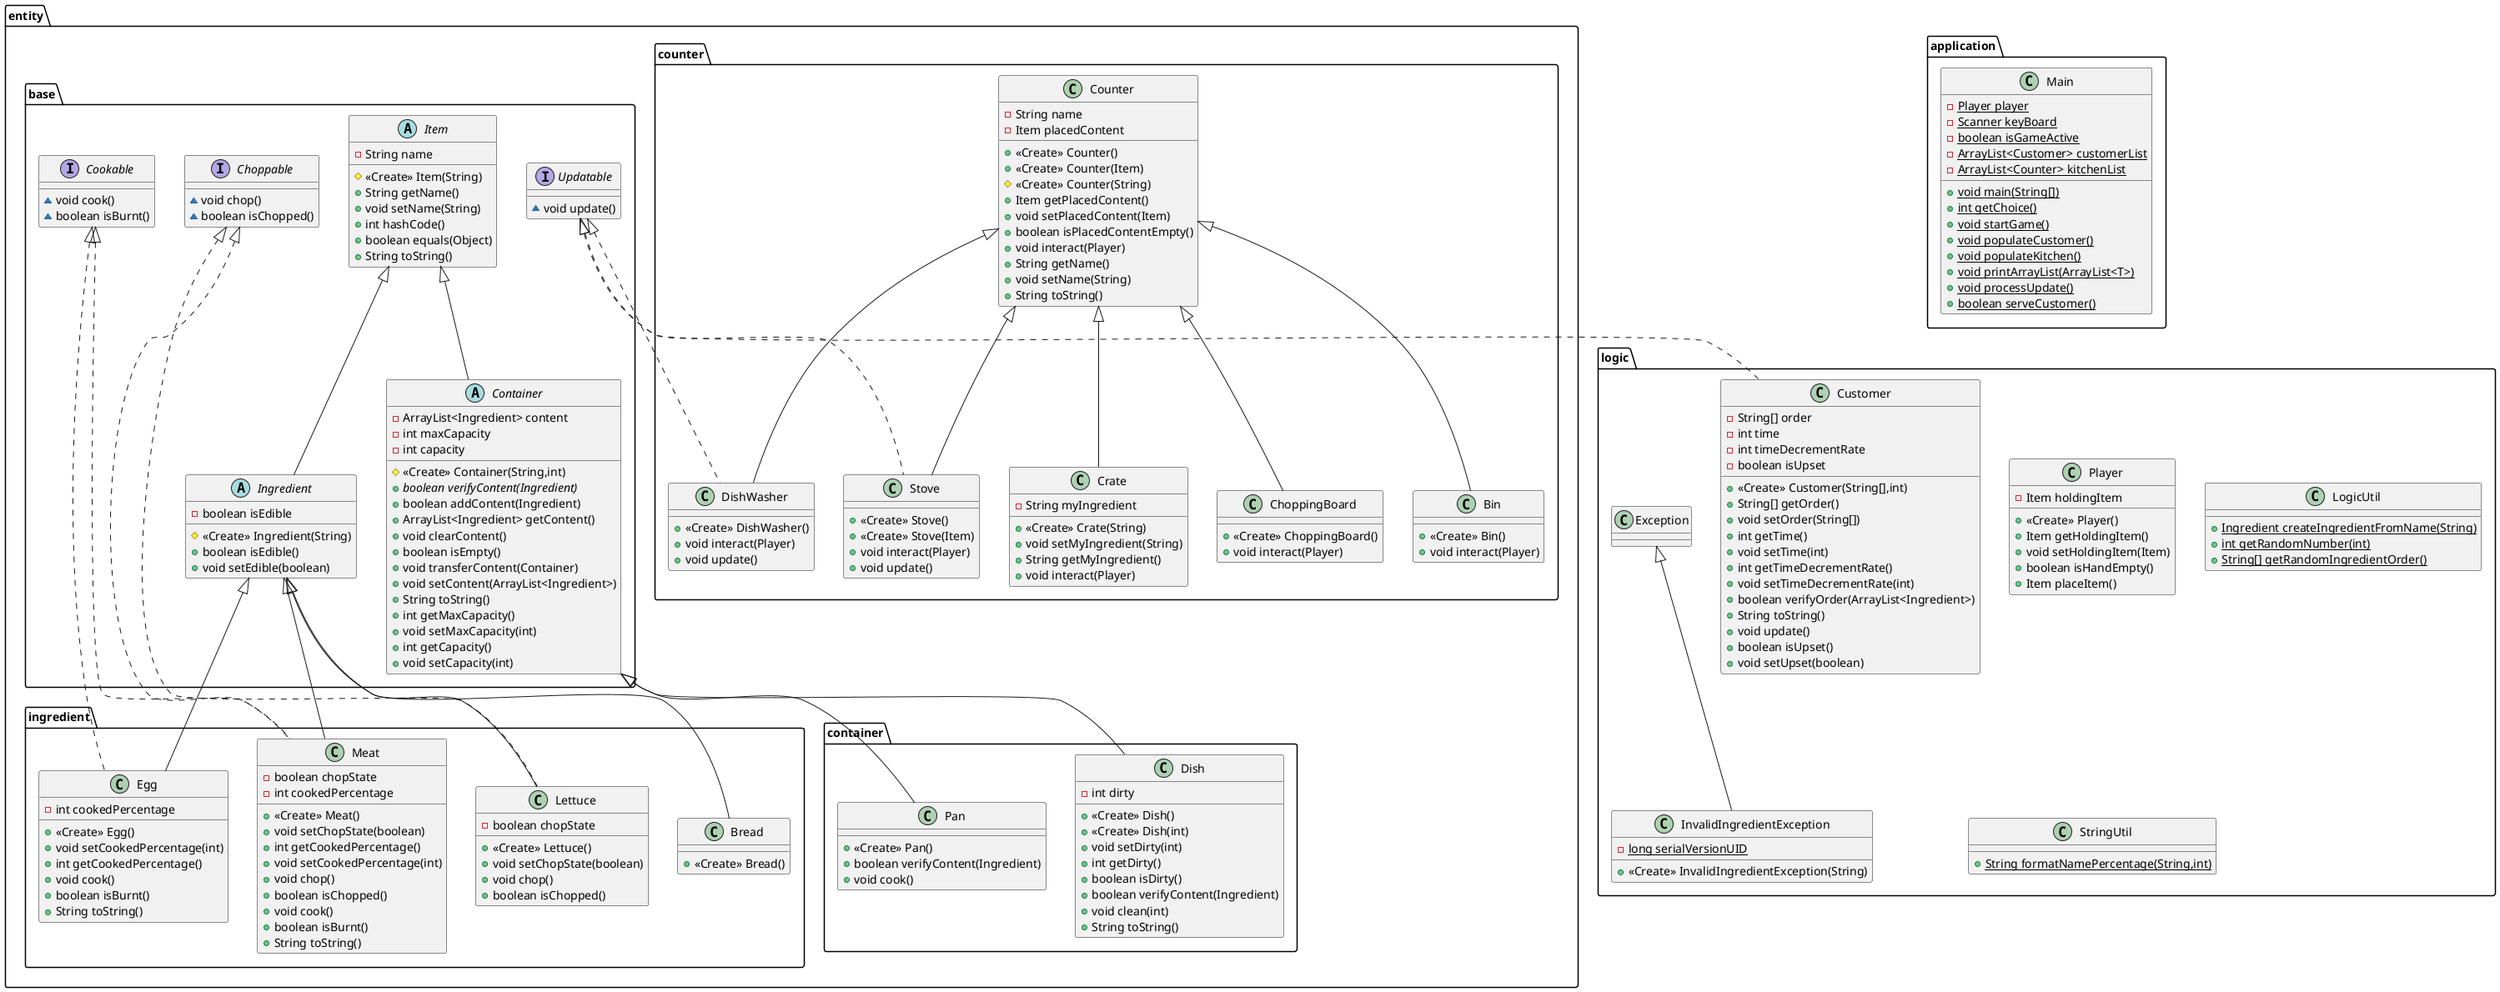 @startuml
class entity.counter.DishWasher {
+ <<Create>> DishWasher()
+ void interact(Player)
+ void update()
}
class entity.container.Dish {
- int dirty
+ <<Create>> Dish()
+ <<Create>> Dish(int)
+ void setDirty(int)
+ int getDirty()
+ boolean isDirty()
+ boolean verifyContent(Ingredient)
+ void clean(int)
+ String toString()
}
interface entity.base.Choppable {
~ void chop()
~ boolean isChopped()
}
class entity.counter.Stove {
+ <<Create>> Stove()
+ <<Create>> Stove(Item)
+ void interact(Player)
+ void update()
}
class entity.counter.Bin {
+ <<Create>> Bin()
+ void interact(Player)
}
class logic.Customer {
- String[] order
- int time
- int timeDecrementRate
- boolean isUpset
+ <<Create>> Customer(String[],int)
+ String[] getOrder()
+ void setOrder(String[])
+ int getTime()
+ void setTime(int)
+ int getTimeDecrementRate()
+ void setTimeDecrementRate(int)
+ boolean verifyOrder(ArrayList<Ingredient>)
+ String toString()
+ void update()
+ boolean isUpset()
+ void setUpset(boolean)
}
class entity.counter.Crate {
- String myIngredient
+ <<Create>> Crate(String)
+ void setMyIngredient(String)
+ String getMyIngredient()
+ void interact(Player)
}
abstract class entity.base.Item {
- String name
# <<Create>> Item(String)
+ String getName()
+ void setName(String)
+ int hashCode()
+ boolean equals(Object)
+ String toString()
}
class entity.ingredient.Meat {
- boolean chopState
- int cookedPercentage
+ <<Create>> Meat()
+ void setChopState(boolean)
+ int getCookedPercentage()
+ void setCookedPercentage(int)
+ void chop()
+ boolean isChopped()
+ void cook()
+ boolean isBurnt()
+ String toString()
}
class application.Main {
- {static} Player player
- {static} Scanner keyBoard
- {static} boolean isGameActive
- {static} ArrayList<Customer> customerList
- {static} ArrayList<Counter> kitchenList
+ {static} void main(String[])
+ {static} int getChoice()
+ {static} void startGame()
+ {static} void populateCustomer()
+ {static} void populateKitchen()
+ {static} void printArrayList(ArrayList<T>)
+ {static} void processUpdate()
+ {static} boolean serveCustomer()
}
class entity.ingredient.Lettuce {
- boolean chopState
+ <<Create>> Lettuce()
+ void setChopState(boolean)
+ void chop()
+ boolean isChopped()
}
class logic.InvalidIngredientException {
- {static} long serialVersionUID
+ <<Create>> InvalidIngredientException(String)
}
class entity.ingredient.Bread {
+ <<Create>> Bread()
}
interface entity.base.Cookable {
~ void cook()
~ boolean isBurnt()
}
abstract class entity.base.Ingredient {
- boolean isEdible
# <<Create>> Ingredient(String)
+ boolean isEdible()
+ void setEdible(boolean)
}
class logic.Player {
- Item holdingItem
+ <<Create>> Player()
+ Item getHoldingItem()
+ void setHoldingItem(Item)
+ boolean isHandEmpty()
+ Item placeItem()
}
class entity.counter.ChoppingBoard {
+ <<Create>> ChoppingBoard()
+ void interact(Player)
}
class logic.LogicUtil {
+ {static} Ingredient createIngredientFromName(String)
+ {static} int getRandomNumber(int)
+ {static} String[] getRandomIngredientOrder()
}
class logic.StringUtil {
+ {static} String formatNamePercentage(String,int)
}
class entity.container.Pan {
+ <<Create>> Pan()
+ boolean verifyContent(Ingredient)
+ void cook()
}
abstract class entity.base.Container {
- ArrayList<Ingredient> content
- int maxCapacity
- int capacity
# <<Create>> Container(String,int)
+ {abstract}boolean verifyContent(Ingredient)
+ boolean addContent(Ingredient)
+ ArrayList<Ingredient> getContent()
+ void clearContent()
+ boolean isEmpty()
+ void transferContent(Container)
+ void setContent(ArrayList<Ingredient>)
+ String toString()
+ int getMaxCapacity()
+ void setMaxCapacity(int)
+ int getCapacity()
+ void setCapacity(int)
}
class entity.ingredient.Egg {
- int cookedPercentage
+ <<Create>> Egg()
+ void setCookedPercentage(int)
+ int getCookedPercentage()
+ void cook()
+ boolean isBurnt()
+ String toString()
}
class entity.counter.Counter {
- String name
- Item placedContent
+ <<Create>> Counter()
+ <<Create>> Counter(Item)
# <<Create>> Counter(String)
+ Item getPlacedContent()
+ void setPlacedContent(Item)
+ boolean isPlacedContentEmpty()
+ void interact(Player)
+ String getName()
+ void setName(String)
+ String toString()
}
interface entity.base.Updatable {
~ void update()
}


entity.base.Updatable <|.. entity.counter.DishWasher
entity.counter.Counter <|-- entity.counter.DishWasher
entity.base.Container <|-- entity.container.Dish
entity.base.Updatable <|.. entity.counter.Stove
entity.counter.Counter <|-- entity.counter.Stove
entity.counter.Counter <|-- entity.counter.Bin
entity.base.Updatable <|.. logic.Customer
entity.counter.Counter <|-- entity.counter.Crate
entity.base.Choppable <|.. entity.ingredient.Meat
entity.base.Cookable <|.. entity.ingredient.Meat
entity.base.Ingredient <|-- entity.ingredient.Meat
entity.base.Choppable <|.. entity.ingredient.Lettuce
entity.base.Ingredient <|-- entity.ingredient.Lettuce
logic.Exception <|-- logic.InvalidIngredientException
entity.base.Ingredient <|-- entity.ingredient.Bread
entity.base.Item <|-- entity.base.Ingredient
entity.counter.Counter <|-- entity.counter.ChoppingBoard
entity.base.Container <|-- entity.container.Pan
entity.base.Item <|-- entity.base.Container
entity.base.Cookable <|.. entity.ingredient.Egg
entity.base.Ingredient <|-- entity.ingredient.Egg
@enduml